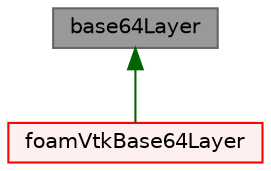 digraph "base64Layer"
{
 // LATEX_PDF_SIZE
  bgcolor="transparent";
  edge [fontname=Helvetica,fontsize=10,labelfontname=Helvetica,labelfontsize=10];
  node [fontname=Helvetica,fontsize=10,shape=box,height=0.2,width=0.4];
  Node1 [id="Node000001",label="base64Layer",height=0.2,width=0.4,color="gray40", fillcolor="grey60", style="filled", fontcolor="black",tooltip="An output filter layer to write base-64 encoded content."];
  Node1 -> Node2 [id="edge1_Node000001_Node000002",dir="back",color="darkgreen",style="solid",tooltip=" "];
  Node2 [id="Node000002",label="foamVtkBase64Layer",height=0.2,width=0.4,color="red", fillcolor="#FFF0F0", style="filled",URL="$classFoam_1_1vtk_1_1foamVtkBase64Layer.html",tooltip="Base-64 encoded output layer - normally only used indirectly by formatters."];
}
